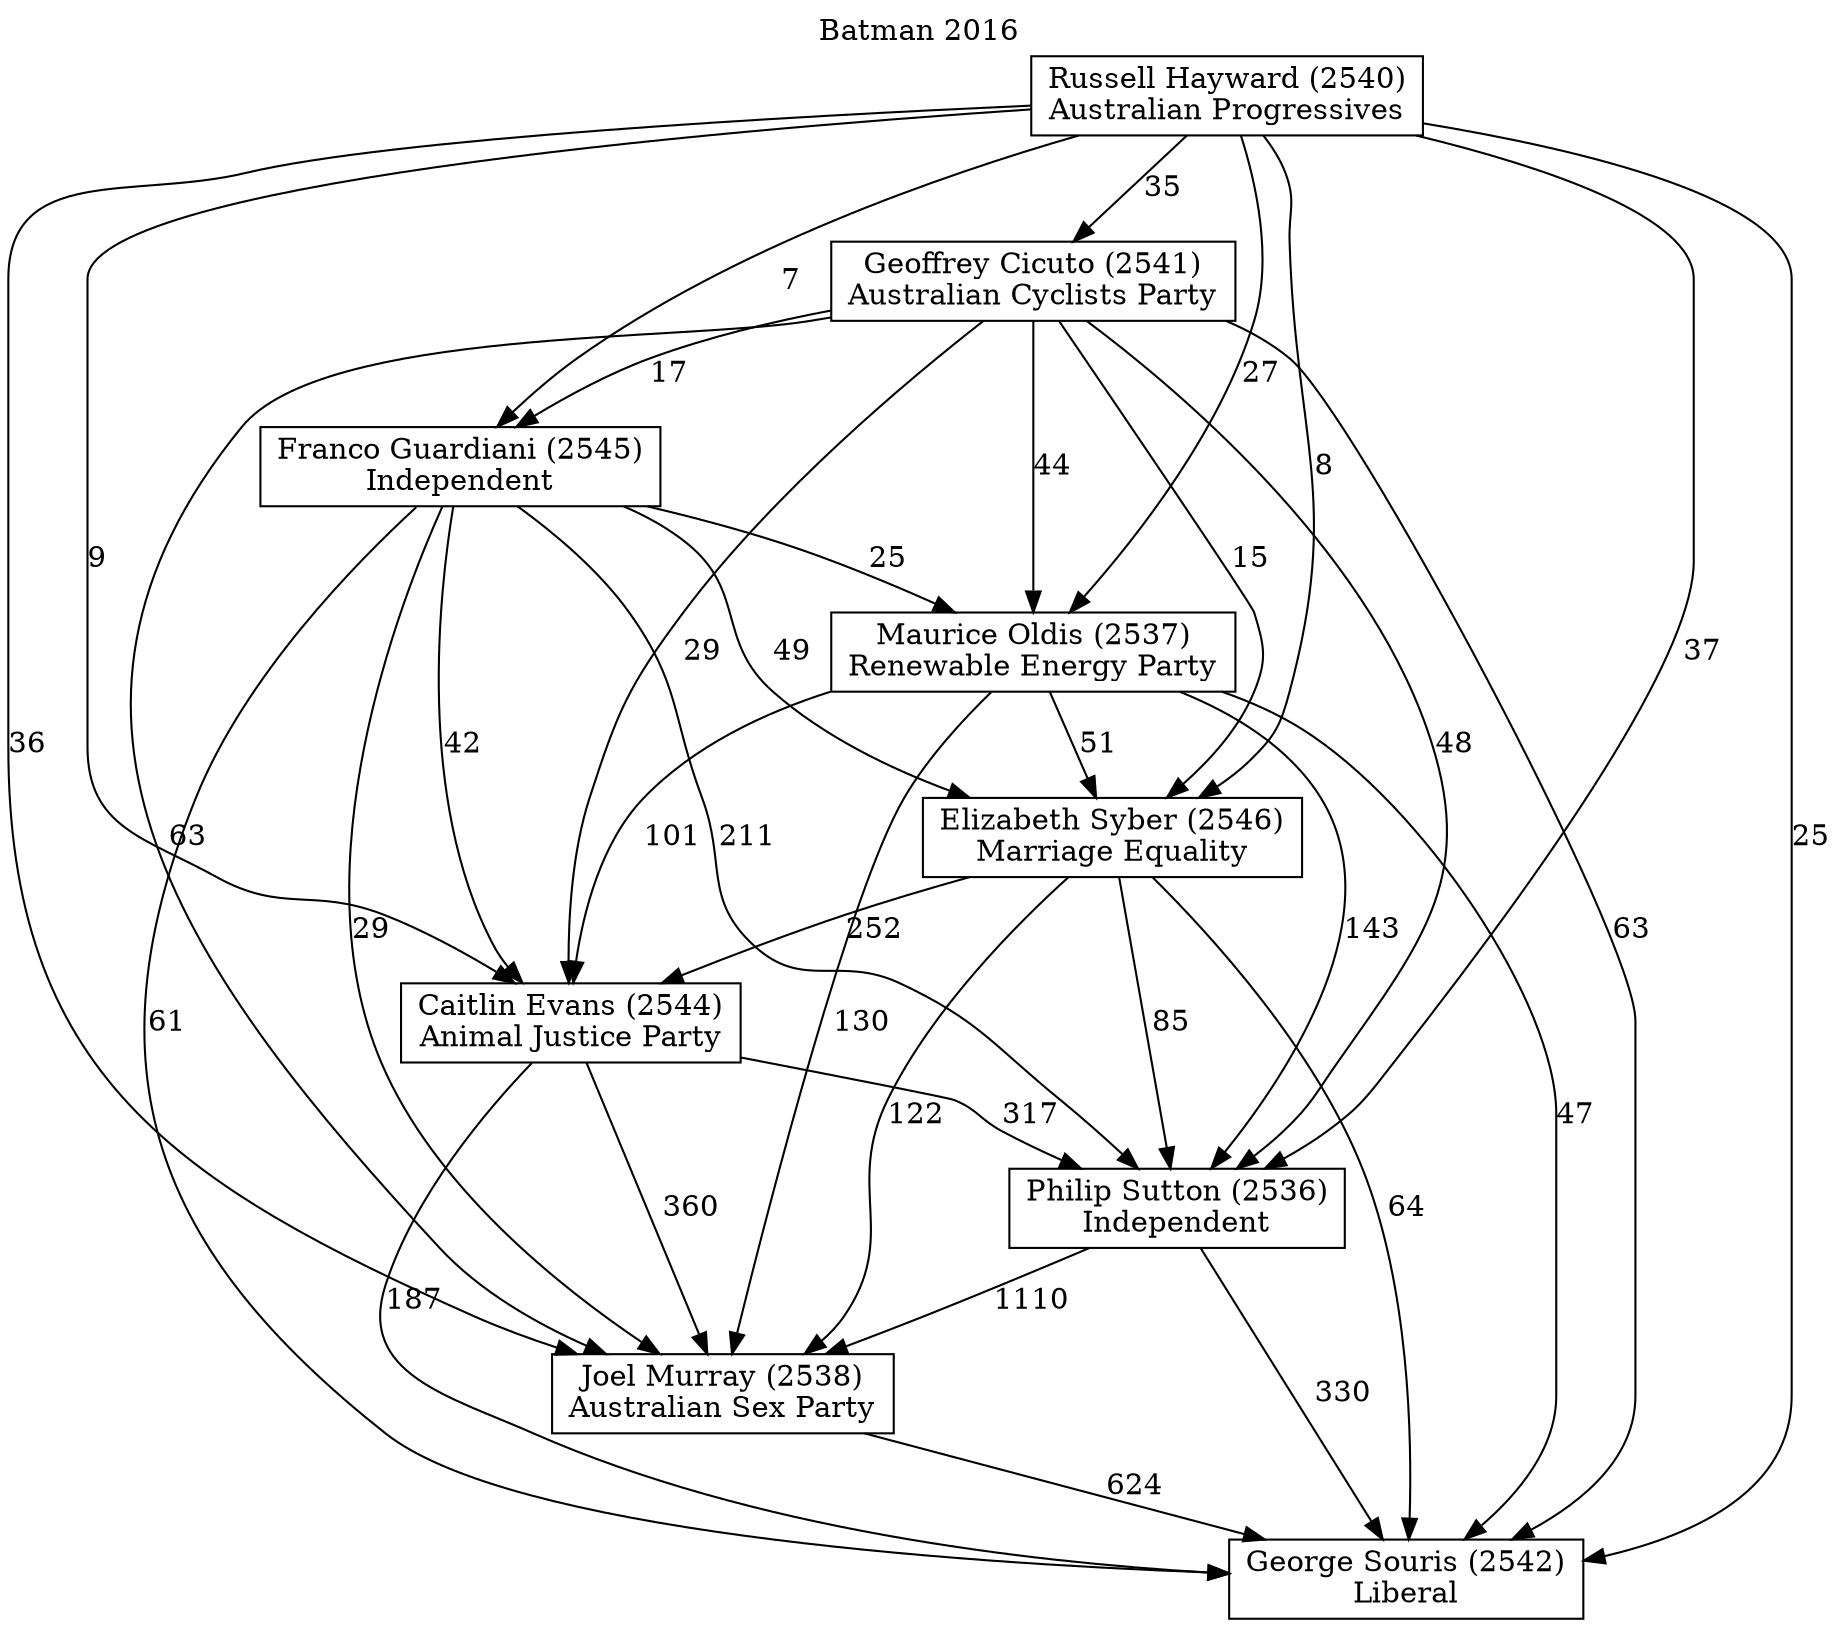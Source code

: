 // House preference flow
digraph "George Souris (2542)_Batman_2016" {
	graph [label="Batman 2016" labelloc=t mclimit=10]
	node [shape=box]
	"Caitlin Evans (2544)" [label="Caitlin Evans (2544)
Animal Justice Party"]
	"Maurice Oldis (2537)" [label="Maurice Oldis (2537)
Renewable Energy Party"]
	"Elizabeth Syber (2546)" [label="Elizabeth Syber (2546)
Marriage Equality"]
	"Geoffrey Cicuto (2541)" [label="Geoffrey Cicuto (2541)
Australian Cyclists Party"]
	"George Souris (2542)" [label="George Souris (2542)
Liberal"]
	"Franco Guardiani (2545)" [label="Franco Guardiani (2545)
Independent"]
	"Philip Sutton (2536)" [label="Philip Sutton (2536)
Independent"]
	"Joel Murray (2538)" [label="Joel Murray (2538)
Australian Sex Party"]
	"Russell Hayward (2540)" [label="Russell Hayward (2540)
Australian Progressives"]
	"Joel Murray (2538)" -> "George Souris (2542)" [label=624]
	"Elizabeth Syber (2546)" -> "George Souris (2542)" [label=64]
	"Caitlin Evans (2544)" -> "Philip Sutton (2536)" [label=317]
	"Franco Guardiani (2545)" -> "Maurice Oldis (2537)" [label=25]
	"Franco Guardiani (2545)" -> "George Souris (2542)" [label=61]
	"Geoffrey Cicuto (2541)" -> "George Souris (2542)" [label=63]
	"Geoffrey Cicuto (2541)" -> "Caitlin Evans (2544)" [label=29]
	"Franco Guardiani (2545)" -> "Philip Sutton (2536)" [label=211]
	"Geoffrey Cicuto (2541)" -> "Franco Guardiani (2545)" [label=17]
	"Geoffrey Cicuto (2541)" -> "Elizabeth Syber (2546)" [label=15]
	"Caitlin Evans (2544)" -> "Joel Murray (2538)" [label=360]
	"Russell Hayward (2540)" -> "Elizabeth Syber (2546)" [label=8]
	"Maurice Oldis (2537)" -> "Philip Sutton (2536)" [label=143]
	"Franco Guardiani (2545)" -> "Joel Murray (2538)" [label=29]
	"Franco Guardiani (2545)" -> "Elizabeth Syber (2546)" [label=49]
	"Maurice Oldis (2537)" -> "Joel Murray (2538)" [label=130]
	"Russell Hayward (2540)" -> "Franco Guardiani (2545)" [label=7]
	"Russell Hayward (2540)" -> "Joel Murray (2538)" [label=36]
	"Maurice Oldis (2537)" -> "Caitlin Evans (2544)" [label=101]
	"Philip Sutton (2536)" -> "George Souris (2542)" [label=330]
	"Russell Hayward (2540)" -> "Maurice Oldis (2537)" [label=27]
	"Russell Hayward (2540)" -> "Geoffrey Cicuto (2541)" [label=35]
	"Elizabeth Syber (2546)" -> "Joel Murray (2538)" [label=122]
	"Geoffrey Cicuto (2541)" -> "Joel Murray (2538)" [label=63]
	"Maurice Oldis (2537)" -> "George Souris (2542)" [label=47]
	"Maurice Oldis (2537)" -> "Elizabeth Syber (2546)" [label=51]
	"Russell Hayward (2540)" -> "Caitlin Evans (2544)" [label=9]
	"Philip Sutton (2536)" -> "Joel Murray (2538)" [label=1110]
	"Franco Guardiani (2545)" -> "Caitlin Evans (2544)" [label=42]
	"Russell Hayward (2540)" -> "Philip Sutton (2536)" [label=37]
	"Geoffrey Cicuto (2541)" -> "Philip Sutton (2536)" [label=48]
	"Elizabeth Syber (2546)" -> "Philip Sutton (2536)" [label=85]
	"Caitlin Evans (2544)" -> "George Souris (2542)" [label=187]
	"Elizabeth Syber (2546)" -> "Caitlin Evans (2544)" [label=252]
	"Geoffrey Cicuto (2541)" -> "Maurice Oldis (2537)" [label=44]
	"Russell Hayward (2540)" -> "George Souris (2542)" [label=25]
}
